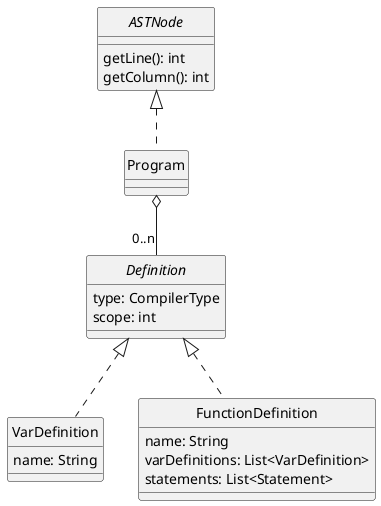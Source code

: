 @startuml Program
skinparam style strictuml
skinparam monochrome true


interface ASTNode {
    getLine(): int
    getColumn(): int
}

/'Un programa está compuesto por una secuencia de definiciones de
variables y definiciones de funciones.
'/

ASTNode <|.. Program

class Program

interface Definition {
    type: CompilerType
    scope: int
}

Program o-- "0..n" Definition

'La definición de una variable es un identificador seguido de :: y su respectivo tipo
class VarDefinition {
    name: String
}

'TODO pendiente de terminar
/' Una función se define usando:
    la palabra def,
    el identificador de la función,
    seguido de una lista de parámetros  comprendidos por ( y ) y separados por ,,
    después de los parámetros, y separado por ::, se debe especificar el tipo de  retorno.
'/
class FunctionDefinition {
    name: String
    varDefinitions: List<VarDefinition>
    statements: List<Statement>
}

Definition <|.. VarDefinition
Definition <|.. FunctionDefinition

@enduml
